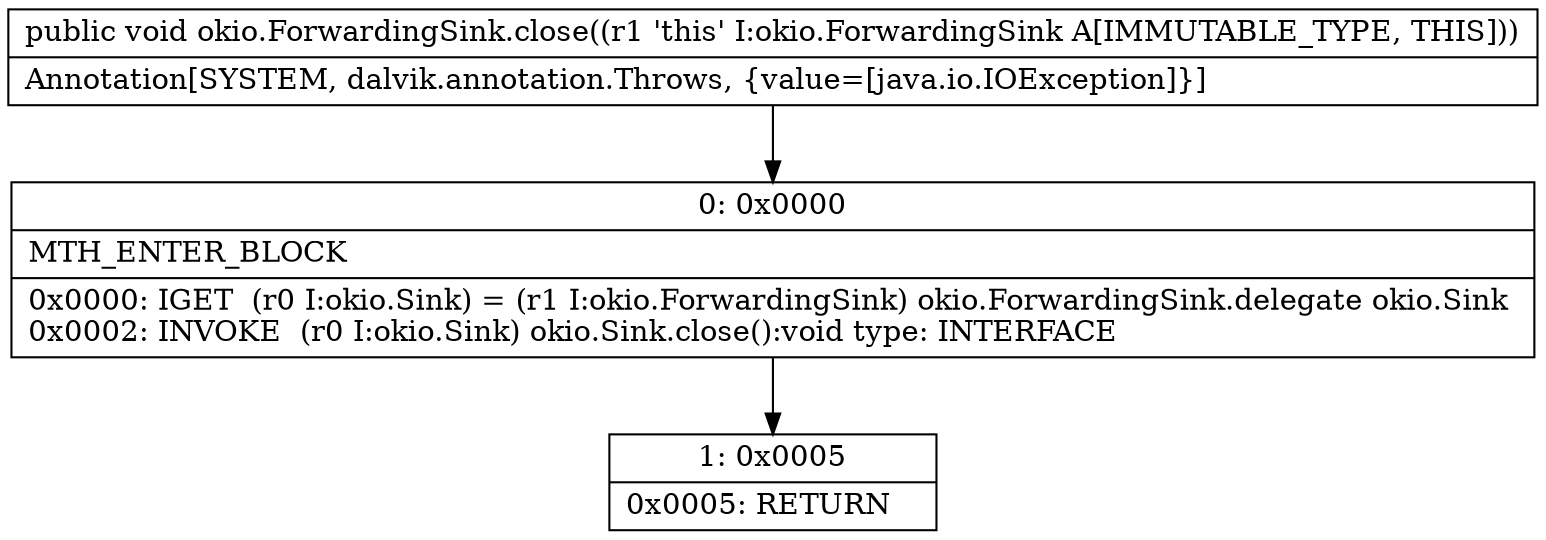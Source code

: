 digraph "CFG forokio.ForwardingSink.close()V" {
Node_0 [shape=record,label="{0\:\ 0x0000|MTH_ENTER_BLOCK\l|0x0000: IGET  (r0 I:okio.Sink) = (r1 I:okio.ForwardingSink) okio.ForwardingSink.delegate okio.Sink \l0x0002: INVOKE  (r0 I:okio.Sink) okio.Sink.close():void type: INTERFACE \l}"];
Node_1 [shape=record,label="{1\:\ 0x0005|0x0005: RETURN   \l}"];
MethodNode[shape=record,label="{public void okio.ForwardingSink.close((r1 'this' I:okio.ForwardingSink A[IMMUTABLE_TYPE, THIS]))  | Annotation[SYSTEM, dalvik.annotation.Throws, \{value=[java.io.IOException]\}]\l}"];
MethodNode -> Node_0;
Node_0 -> Node_1;
}

